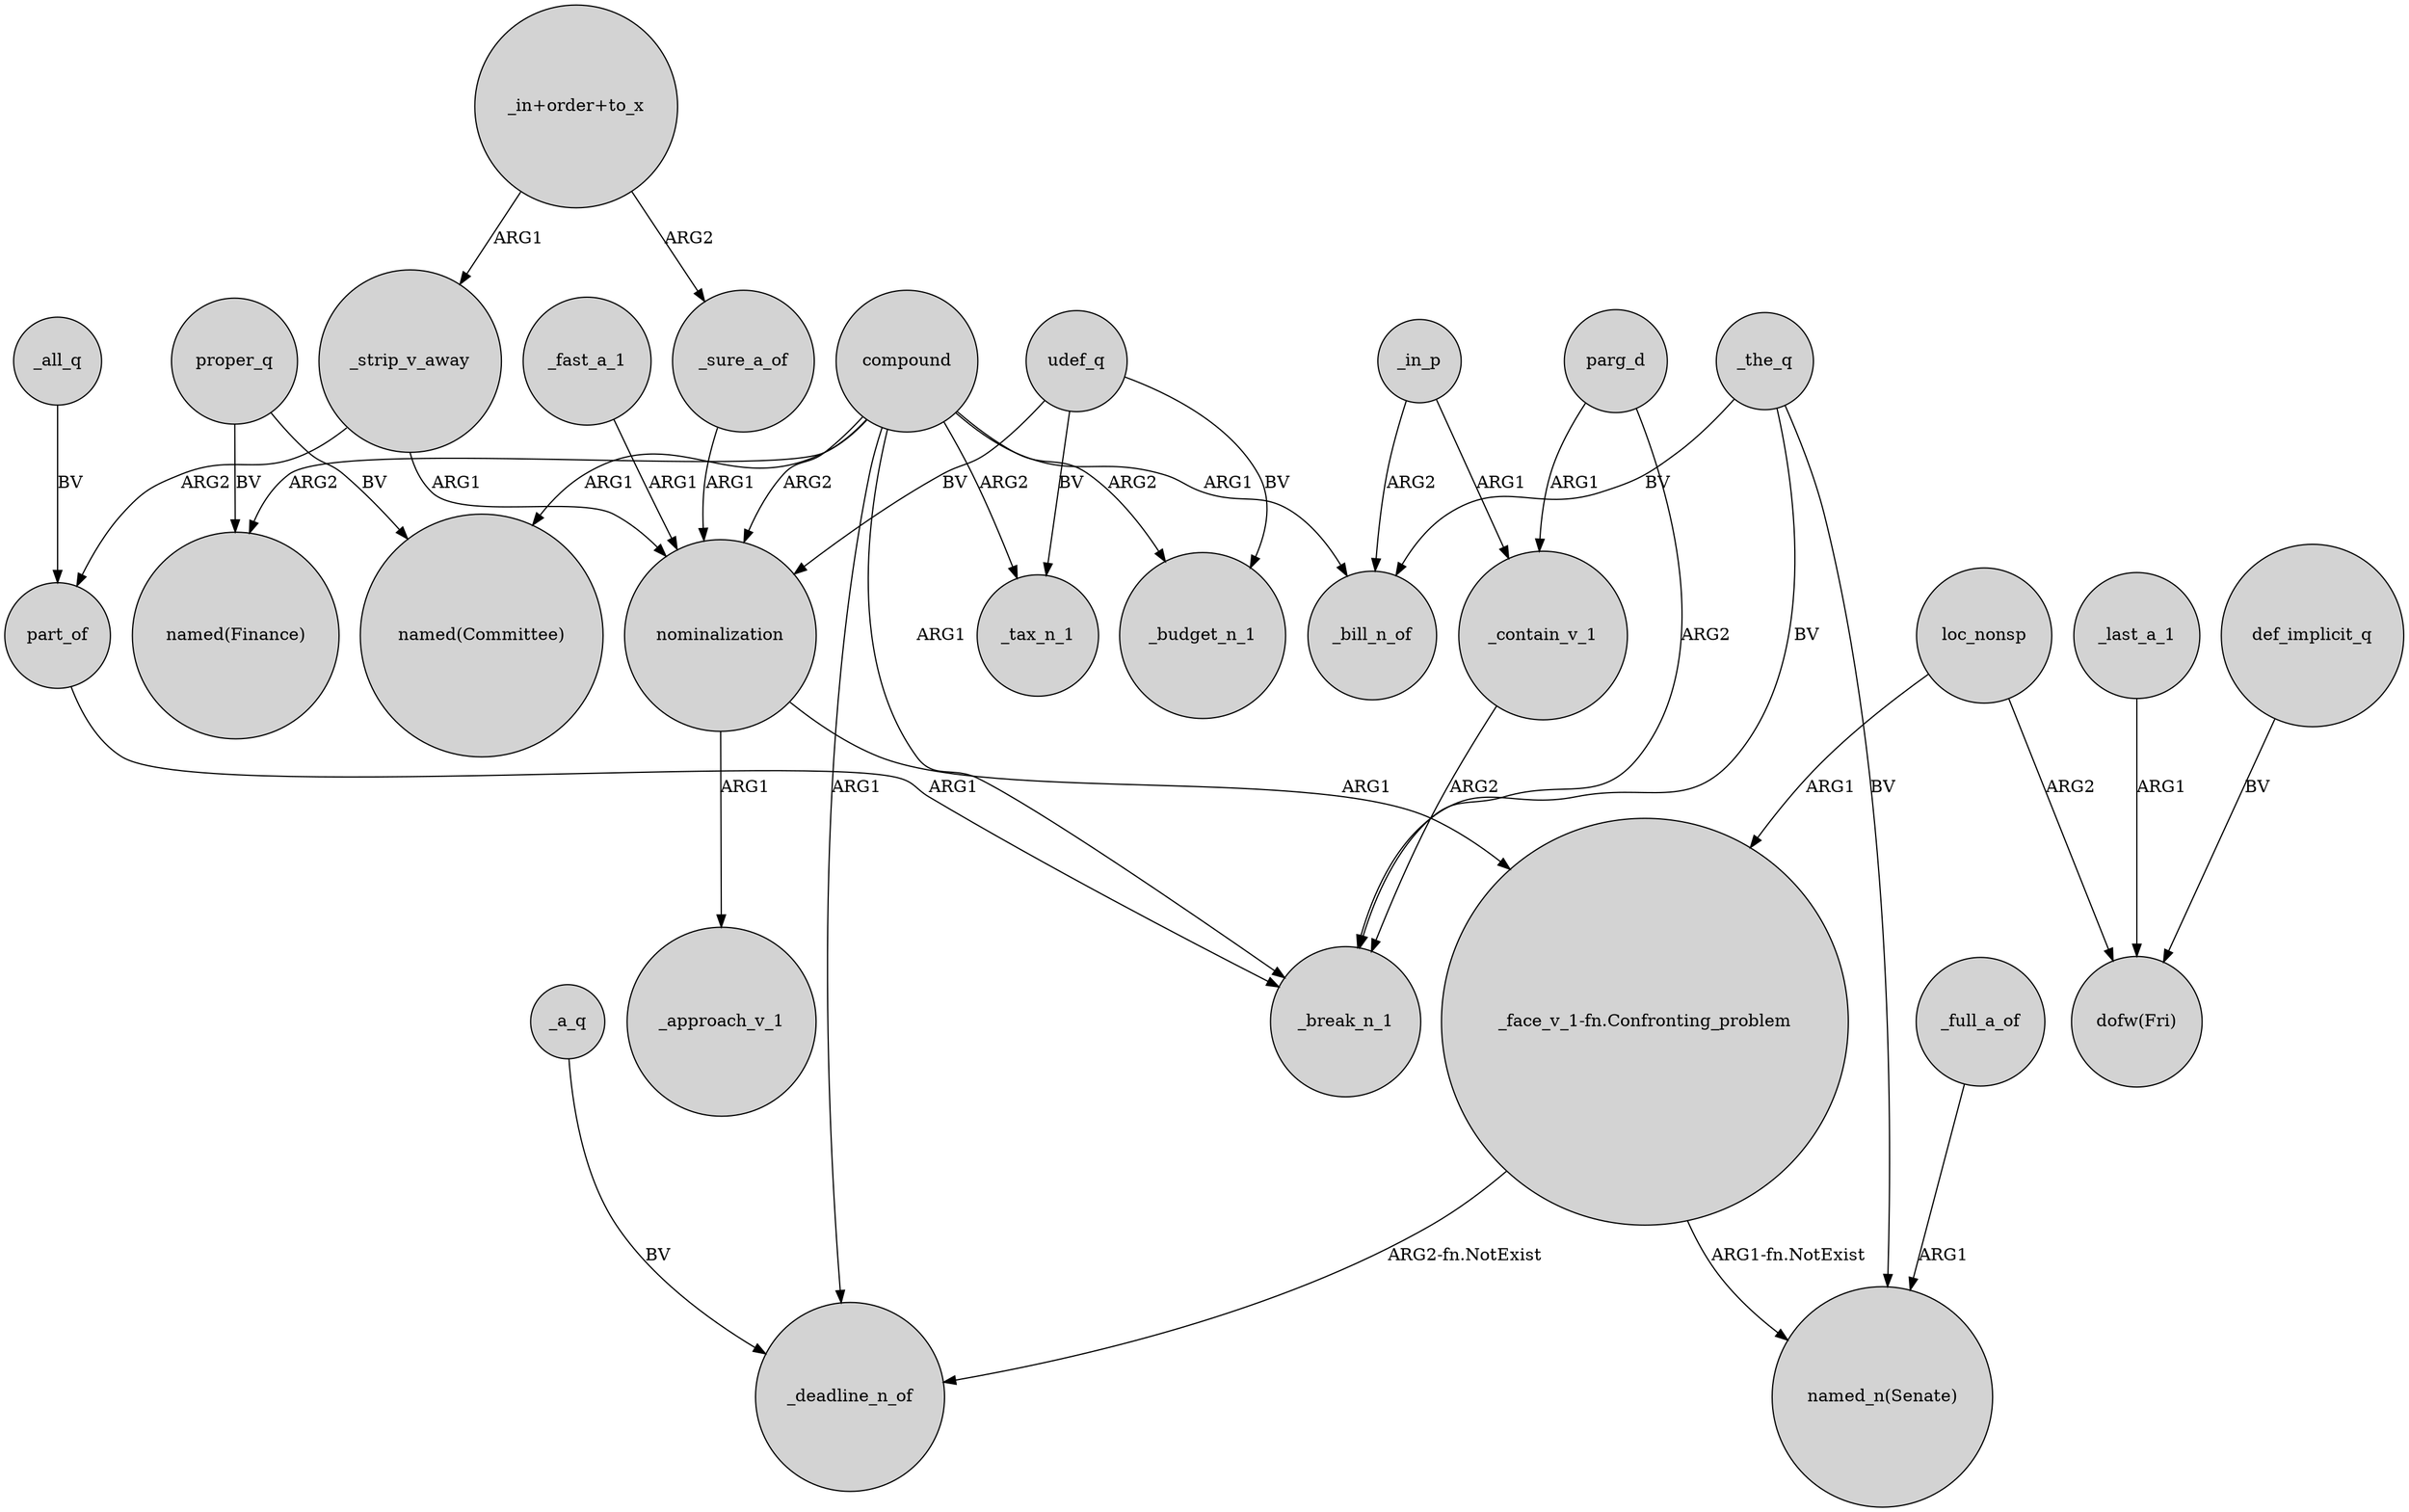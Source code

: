 digraph {
	node [shape=circle style=filled]
	nominalization -> "_face_v_1-fn.Confronting_problem" [label=ARG1]
	_the_q -> _bill_n_of [label=BV]
	_all_q -> part_of [label=BV]
	compound -> _bill_n_of [label=ARG1]
	compound -> "named(Finance)" [label=ARG2]
	_last_a_1 -> "dofw(Fri)" [label=ARG1]
	"_in+order+to_x" -> _sure_a_of [label=ARG2]
	_contain_v_1 -> _break_n_1 [label=ARG2]
	compound -> nominalization [label=ARG2]
	parg_d -> _contain_v_1 [label=ARG1]
	compound -> _deadline_n_of [label=ARG1]
	compound -> _budget_n_1 [label=ARG2]
	loc_nonsp -> "dofw(Fri)" [label=ARG2]
	_the_q -> _break_n_1 [label=BV]
	_fast_a_1 -> nominalization [label=ARG1]
	_a_q -> _deadline_n_of [label=BV]
	_full_a_of -> "named_n(Senate)" [label=ARG1]
	_in_p -> _bill_n_of [label=ARG2]
	udef_q -> _tax_n_1 [label=BV]
	loc_nonsp -> "_face_v_1-fn.Confronting_problem" [label=ARG1]
	_the_q -> "named_n(Senate)" [label=BV]
	parg_d -> _break_n_1 [label=ARG2]
	proper_q -> "named(Finance)" [label=BV]
	_strip_v_away -> part_of [label=ARG2]
	udef_q -> _budget_n_1 [label=BV]
	part_of -> _break_n_1 [label=ARG1]
	udef_q -> nominalization [label=BV]
	nominalization -> _approach_v_1 [label=ARG1]
	compound -> "named(Committee)" [label=ARG1]
	proper_q -> "named(Committee)" [label=BV]
	_strip_v_away -> nominalization [label=ARG1]
	"_in+order+to_x" -> _strip_v_away [label=ARG1]
	_sure_a_of -> nominalization [label=ARG1]
	compound -> _tax_n_1 [label=ARG2]
	def_implicit_q -> "dofw(Fri)" [label=BV]
	"_face_v_1-fn.Confronting_problem" -> _deadline_n_of [label="ARG2-fn.NotExist"]
	_in_p -> _contain_v_1 [label=ARG1]
	compound -> _break_n_1 [label=ARG1]
	"_face_v_1-fn.Confronting_problem" -> "named_n(Senate)" [label="ARG1-fn.NotExist"]
}
